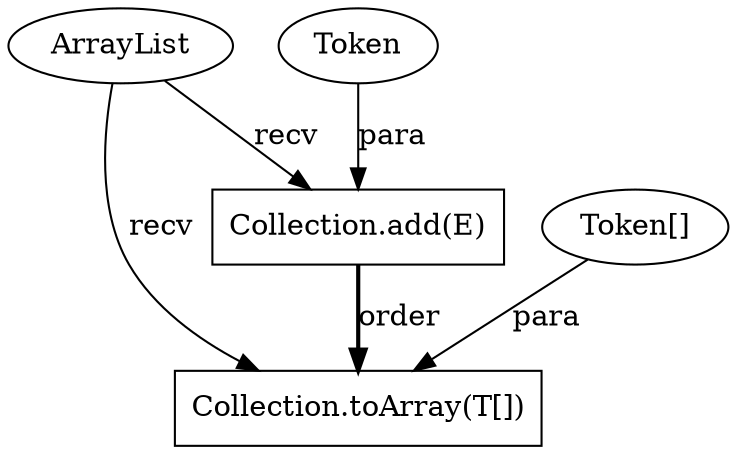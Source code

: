 digraph "AUG" {

  1 [ label="Collection.add(E)" shape="box" ];
  2 [ label="ArrayList" shape="ellipse" ];
  3 [ label="Collection.toArray(T[])" shape="box" ];
  4 [ label="Token" shape="ellipse" ];
  5 [ label="Token[]" shape="ellipse" ];
  4 -> 1 [ label="para" style="solid" ];
  2 -> 1 [ label="recv" style="solid" ];
  5 -> 3 [ label="para" style="solid" ];
  2 -> 3 [ label="recv" style="solid" ];
  1 -> 3 [ label="order" style="bold" ];
}
